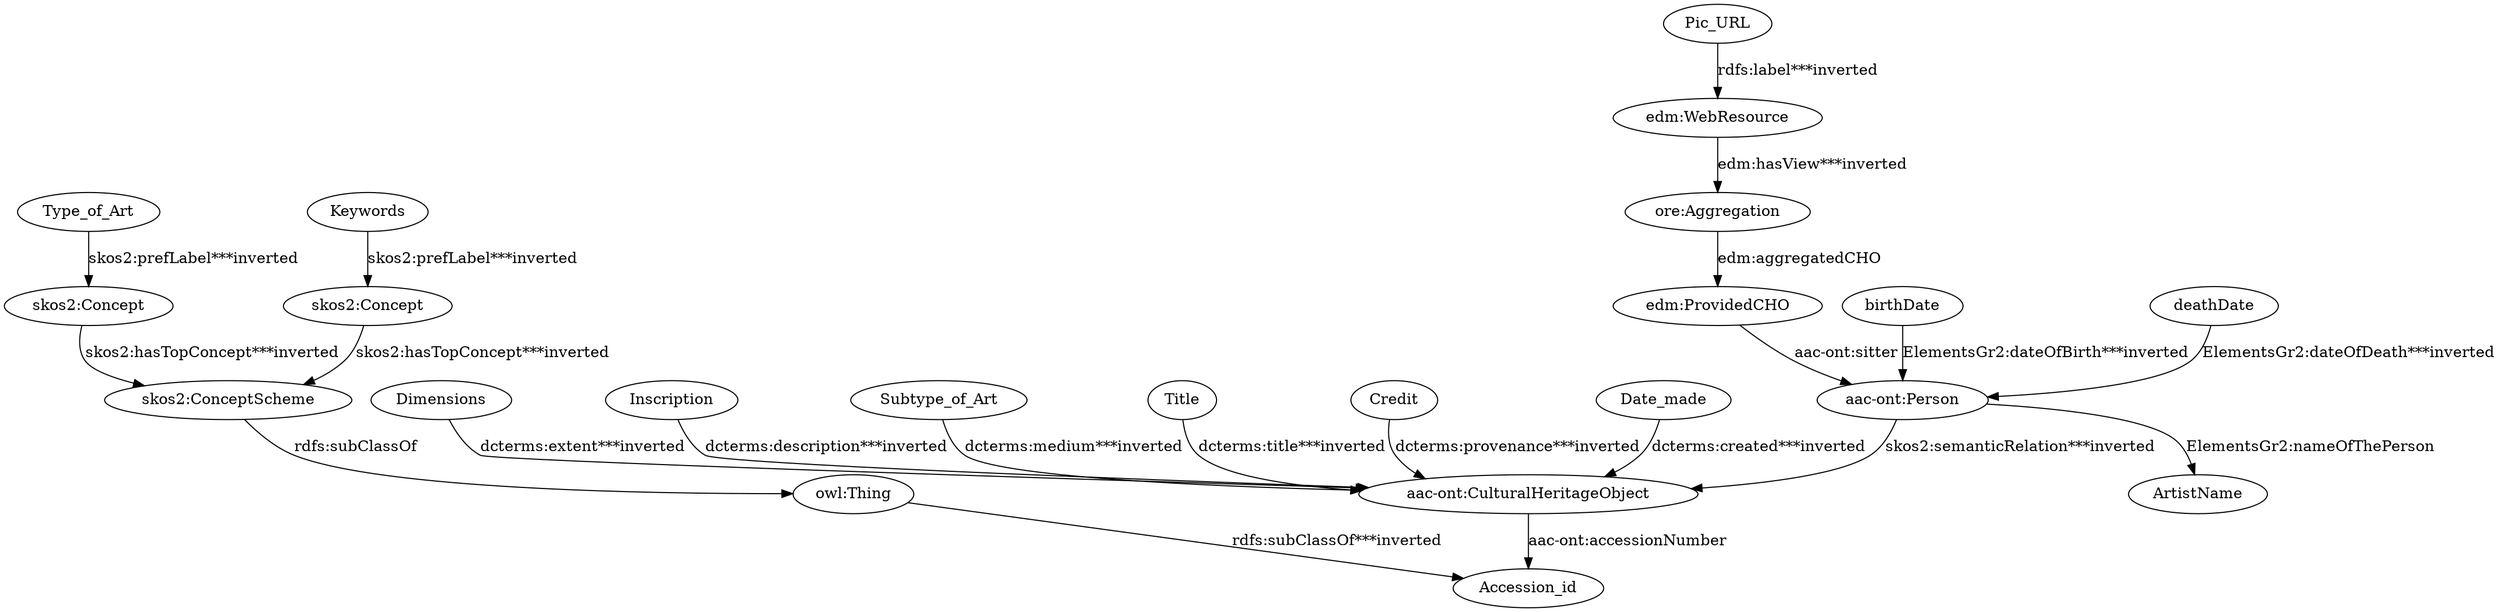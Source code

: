 digraph {
  Credit [type=attribute_name,label=Credit]
  "aac-ont:CulturalHeritageObject1" [type=class_uri,label="aac-ont:CulturalHeritageObject"]
  Date_made [type=attribute_name,label=Date_made]
  Dimensions [type=attribute_name,label=Dimensions]
  Inscription [type=attribute_name,label=Inscription]
  Keywords [type=attribute_name,label=Keywords]
  "skos2:Concept1" [type=class_uri,label="skos2:Concept"]
  Pic_URL [type=attribute_name,label=Pic_URL]
  "edm:WebResource1" [type=class_uri,label="edm:WebResource"]
  Subtype_of_Art [type=attribute_name,label=Subtype_of_Art]
  Title [type=attribute_name,label=Title]
  Type_of_Art [type=attribute_name,label=Type_of_Art]
  "skos2:Concept2" [type=class_uri,label="skos2:Concept"]
  Accession_id [type=attribute_name,label=Accession_id]
  "aac-ont:Person1" [type=class_uri,label="aac-ont:Person"]
  ArtistName [type=attribute_name,label=ArtistName]
  birthDate [type=attribute_name,label=birthDate]
  deathDate [type=attribute_name,label=deathDate]
  "edm:ProvidedCHO" [type=class_uri,label="edm:ProvidedCHO"]
  "ore:Aggregation" [type=class_uri,label="ore:Aggregation"]
  "owl:Thing" [type=special,label="owl:Thing"]
  "skos2:ConceptScheme" [type=class_uri,label="skos2:ConceptScheme"]
  Credit -> "aac-ont:CulturalHeritageObject1" [type=st_property_uri,label="dcterms:provenance***inverted",weight=1]
  Date_made -> "aac-ont:CulturalHeritageObject1" [type=st_property_uri,label="dcterms:created***inverted",weight=1]
  Dimensions -> "aac-ont:CulturalHeritageObject1" [type=st_property_uri,label="dcterms:extent***inverted",weight=1]
  Inscription -> "aac-ont:CulturalHeritageObject1" [type=st_property_uri,label="dcterms:description***inverted",weight=1]
  Keywords -> "skos2:Concept1" [type=st_property_uri,label="skos2:prefLabel***inverted",weight=1]
  Pic_URL -> "edm:WebResource1" [type=st_property_uri,label="rdfs:label***inverted",weight=1]
  Subtype_of_Art -> "aac-ont:CulturalHeritageObject1" [type=st_property_uri,label="dcterms:medium***inverted",weight=1]
  Title -> "aac-ont:CulturalHeritageObject1" [type=st_property_uri,label="dcterms:title***inverted",weight=1]
  Type_of_Art -> "skos2:Concept2" [type=st_property_uri,label="skos2:prefLabel***inverted",weight=1]
  "aac-ont:CulturalHeritageObject1" -> Accession_id [label="aac-ont:accessionNumber",type=st_property_uri]
  "aac-ont:Person1" -> ArtistName [label="ElementsGr2:nameOfThePerson",type=st_property_uri]
  "aac-ont:Person1" -> "aac-ont:CulturalHeritageObject1" [type=inherited,label="skos2:semanticRelation***inverted",weight=4]
  birthDate -> "aac-ont:Person1" [type=st_property_uri,label="ElementsGr2:dateOfBirth***inverted",weight=1]
  deathDate -> "aac-ont:Person1" [type=st_property_uri,label="ElementsGr2:dateOfDeath***inverted",weight=1]
  "edm:ProvidedCHO" -> "aac-ont:Person1" [label="aac-ont:sitter",type=direct_property_uri,weight=1]
  "edm:WebResource1" -> "ore:Aggregation" [type=direct_property_uri,label="edm:hasView***inverted",weight=1]
  "ore:Aggregation" -> "edm:ProvidedCHO" [label="edm:aggregatedCHO",type=direct_property_uri,weight=1]
  "owl:Thing" -> Accession_id [type=inherited,label="rdfs:subClassOf***inverted",weight=0.3333333333333333]
  "skos2:Concept1" -> "skos2:ConceptScheme" [type=direct_property_uri,label="skos2:hasTopConcept***inverted",weight=1]
  "skos2:Concept2" -> "skos2:ConceptScheme" [type=direct_property_uri,label="skos2:hasTopConcept***inverted",weight=1]
  "skos2:ConceptScheme" -> "owl:Thing" [label="rdfs:subClassOf",type=inherited,weight=0.3333333333333333]
}
